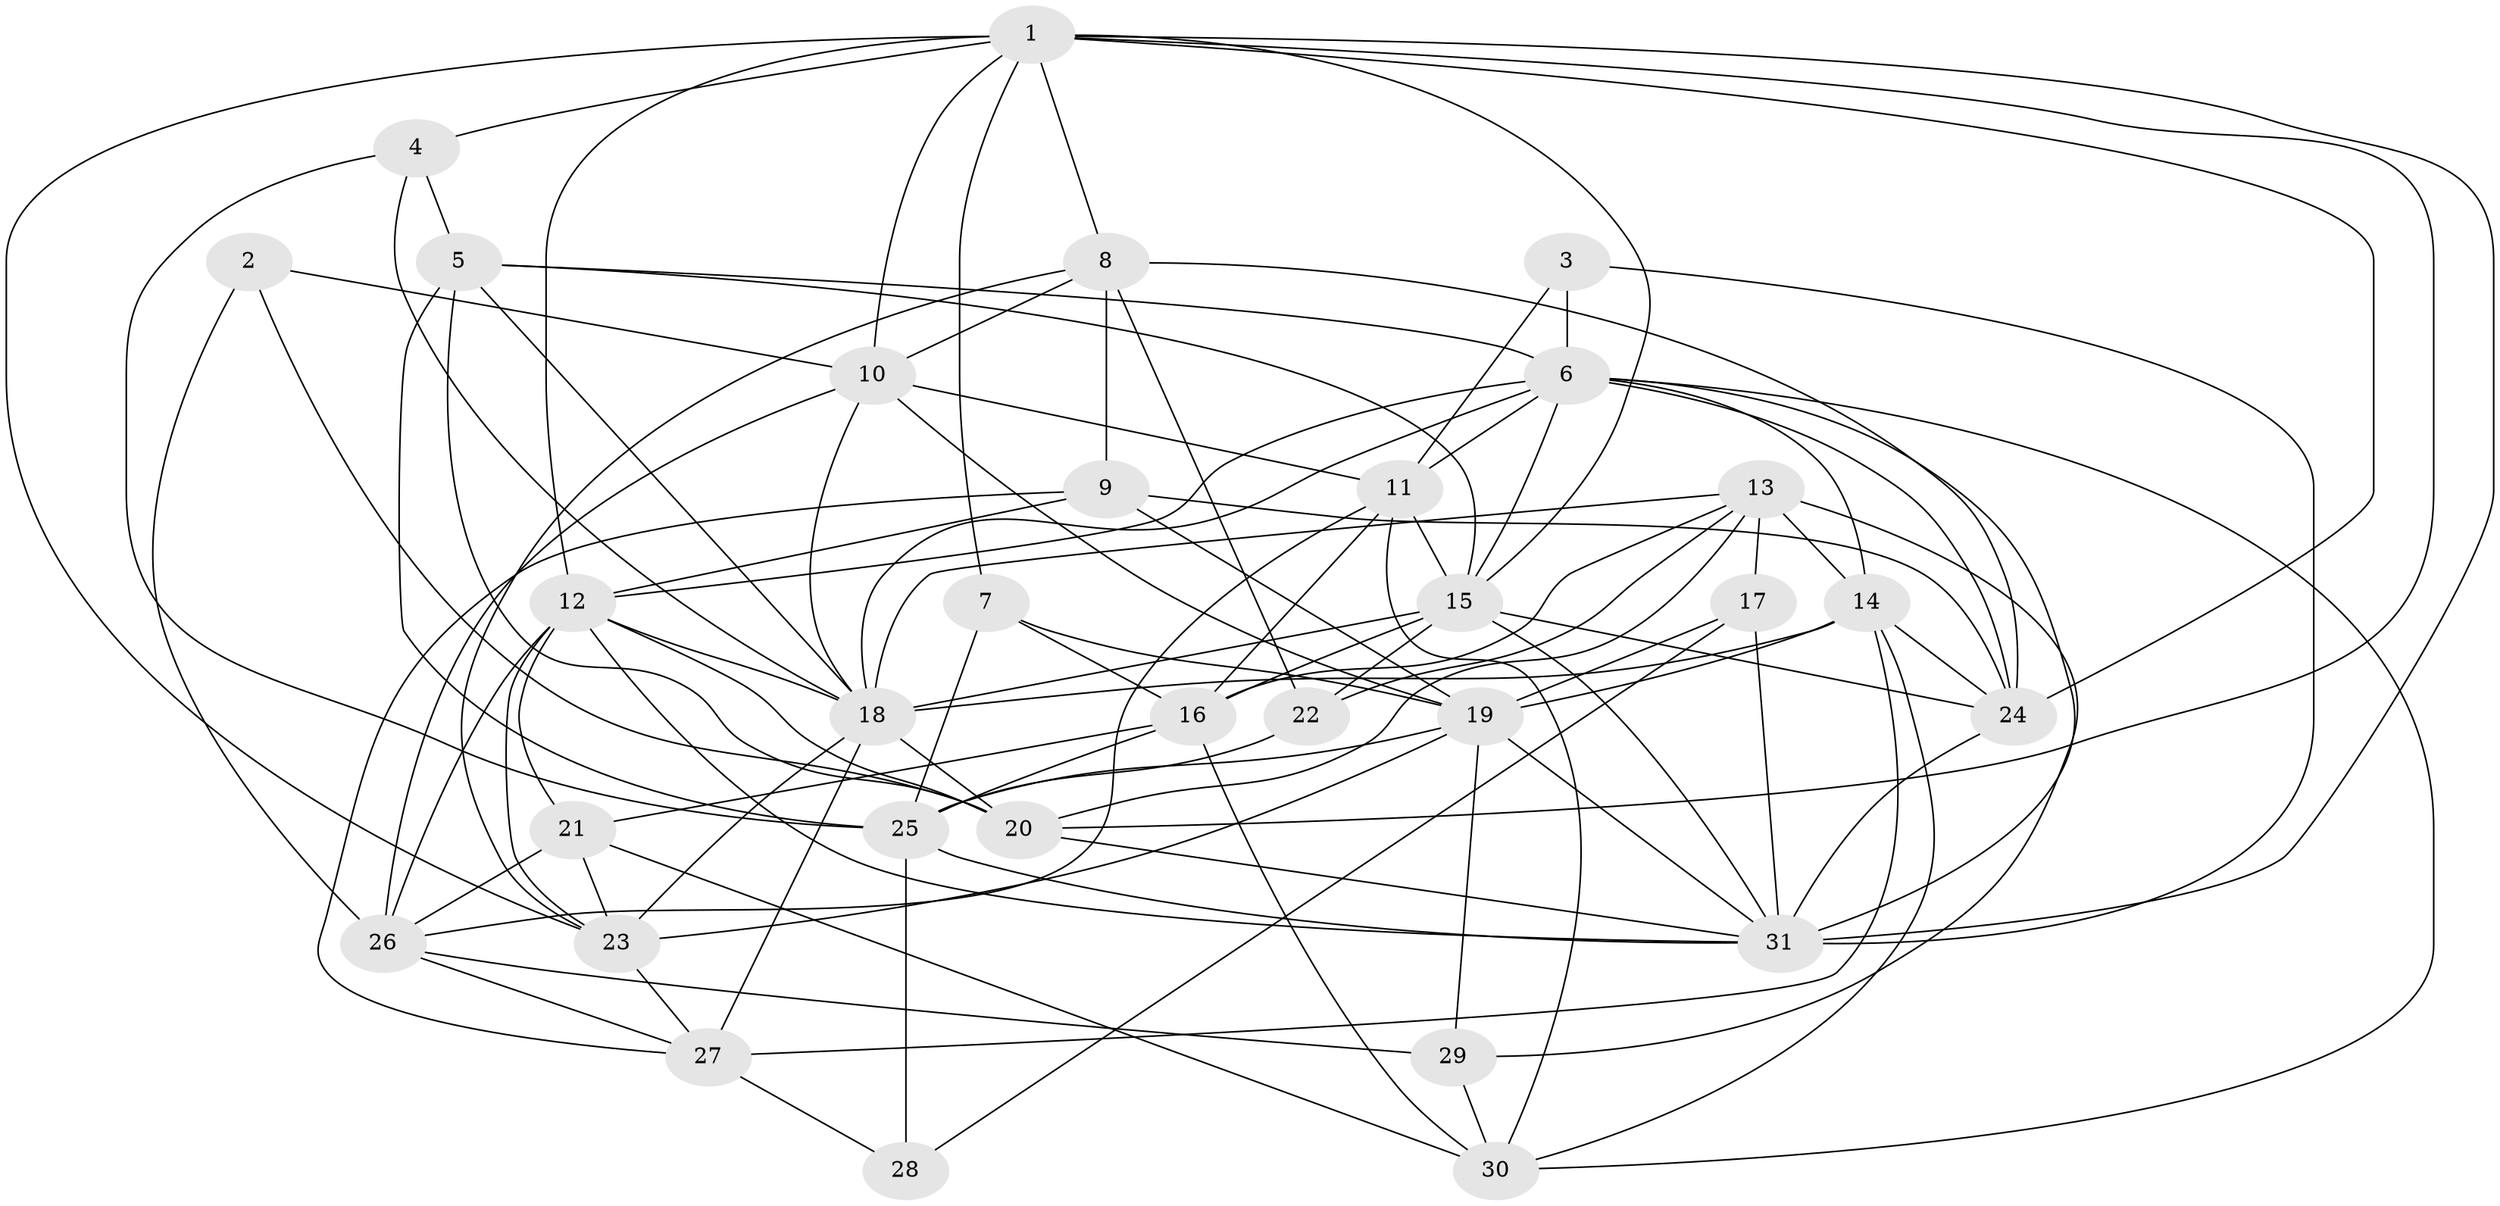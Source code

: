 // original degree distribution, {4: 0.21782178217821782, 3: 0.297029702970297, 2: 0.13861386138613863, 5: 0.18811881188118812, 6: 0.09900990099009901, 8: 0.009900990099009901, 7: 0.04950495049504951}
// Generated by graph-tools (version 1.1) at 2025/37/03/04/25 23:37:13]
// undirected, 31 vertices, 101 edges
graph export_dot {
  node [color=gray90,style=filled];
  1;
  2;
  3;
  4;
  5;
  6;
  7;
  8;
  9;
  10;
  11;
  12;
  13;
  14;
  15;
  16;
  17;
  18;
  19;
  20;
  21;
  22;
  23;
  24;
  25;
  26;
  27;
  28;
  29;
  30;
  31;
  1 -- 4 [weight=1.0];
  1 -- 7 [weight=1.0];
  1 -- 8 [weight=1.0];
  1 -- 10 [weight=1.0];
  1 -- 12 [weight=1.0];
  1 -- 15 [weight=1.0];
  1 -- 20 [weight=1.0];
  1 -- 23 [weight=1.0];
  1 -- 24 [weight=1.0];
  1 -- 31 [weight=1.0];
  2 -- 10 [weight=1.0];
  2 -- 20 [weight=1.0];
  2 -- 26 [weight=1.0];
  3 -- 6 [weight=1.0];
  3 -- 11 [weight=1.0];
  3 -- 31 [weight=1.0];
  4 -- 5 [weight=1.0];
  4 -- 18 [weight=1.0];
  4 -- 25 [weight=1.0];
  5 -- 6 [weight=3.0];
  5 -- 15 [weight=1.0];
  5 -- 18 [weight=1.0];
  5 -- 20 [weight=2.0];
  5 -- 25 [weight=1.0];
  6 -- 11 [weight=1.0];
  6 -- 12 [weight=1.0];
  6 -- 14 [weight=1.0];
  6 -- 15 [weight=1.0];
  6 -- 18 [weight=1.0];
  6 -- 24 [weight=1.0];
  6 -- 30 [weight=1.0];
  6 -- 31 [weight=1.0];
  7 -- 16 [weight=1.0];
  7 -- 19 [weight=1.0];
  7 -- 25 [weight=2.0];
  8 -- 9 [weight=2.0];
  8 -- 10 [weight=1.0];
  8 -- 22 [weight=1.0];
  8 -- 23 [weight=1.0];
  8 -- 24 [weight=2.0];
  9 -- 12 [weight=2.0];
  9 -- 19 [weight=1.0];
  9 -- 24 [weight=1.0];
  9 -- 27 [weight=1.0];
  10 -- 11 [weight=1.0];
  10 -- 18 [weight=1.0];
  10 -- 19 [weight=2.0];
  10 -- 26 [weight=1.0];
  11 -- 15 [weight=1.0];
  11 -- 16 [weight=2.0];
  11 -- 26 [weight=2.0];
  11 -- 30 [weight=1.0];
  12 -- 18 [weight=1.0];
  12 -- 20 [weight=2.0];
  12 -- 21 [weight=1.0];
  12 -- 23 [weight=1.0];
  12 -- 26 [weight=3.0];
  12 -- 31 [weight=1.0];
  13 -- 14 [weight=1.0];
  13 -- 16 [weight=1.0];
  13 -- 17 [weight=1.0];
  13 -- 18 [weight=1.0];
  13 -- 20 [weight=1.0];
  13 -- 22 [weight=1.0];
  13 -- 29 [weight=1.0];
  14 -- 18 [weight=1.0];
  14 -- 19 [weight=2.0];
  14 -- 24 [weight=1.0];
  14 -- 27 [weight=1.0];
  14 -- 30 [weight=1.0];
  15 -- 16 [weight=1.0];
  15 -- 18 [weight=1.0];
  15 -- 22 [weight=1.0];
  15 -- 24 [weight=1.0];
  15 -- 31 [weight=1.0];
  16 -- 21 [weight=1.0];
  16 -- 25 [weight=1.0];
  16 -- 30 [weight=1.0];
  17 -- 19 [weight=1.0];
  17 -- 28 [weight=1.0];
  17 -- 31 [weight=2.0];
  18 -- 20 [weight=1.0];
  18 -- 23 [weight=2.0];
  18 -- 27 [weight=1.0];
  19 -- 23 [weight=1.0];
  19 -- 25 [weight=1.0];
  19 -- 29 [weight=3.0];
  19 -- 31 [weight=1.0];
  20 -- 31 [weight=1.0];
  21 -- 23 [weight=1.0];
  21 -- 26 [weight=1.0];
  21 -- 30 [weight=1.0];
  22 -- 25 [weight=2.0];
  23 -- 27 [weight=1.0];
  24 -- 31 [weight=3.0];
  25 -- 28 [weight=2.0];
  25 -- 31 [weight=1.0];
  26 -- 27 [weight=1.0];
  26 -- 29 [weight=1.0];
  27 -- 28 [weight=1.0];
  29 -- 30 [weight=1.0];
}
